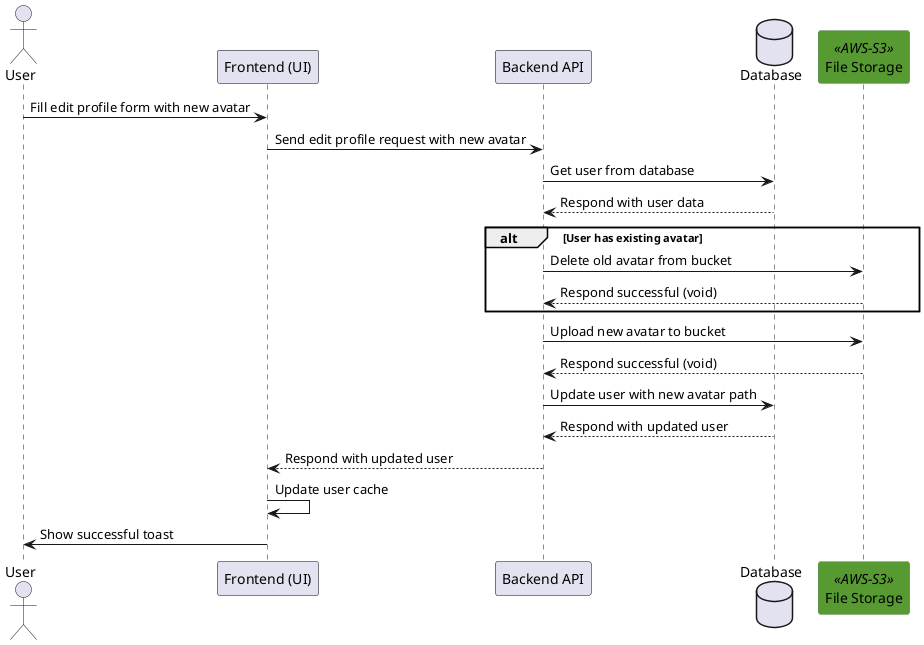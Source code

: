 @startuml

skinparam participant {
    FontColor black
    BorderColor black
}

skinparam participant {
    BackgroundColor<<AWS-S3>> #569A31
    BorderColor<<AWS-S3>> #38762C
    FontColor<<AWS-S3>> black
}

actor User

participant "Frontend (UI)" as UI
participant "Backend API" as API
database "Database" as DB
participant "File Storage" as S3 <<AWS-S3>>

User -> UI : Fill edit profile form with new avatar
UI -> API : Send edit profile request with new avatar
API -> DB : Get user from database
DB --> API : Respond with user data

alt User has existing avatar
    API -> S3 : Delete old avatar from bucket
    S3 --> API : Respond successful (void)
end

API -> S3 : Upload new avatar to bucket
S3 --> API : Respond successful (void)

API -> DB : Update user with new avatar path
DB --> API : Respond with updated user

API --> UI : Respond with updated user
UI -> UI : Update user cache
UI -> User : Show successful toast

@enduml
